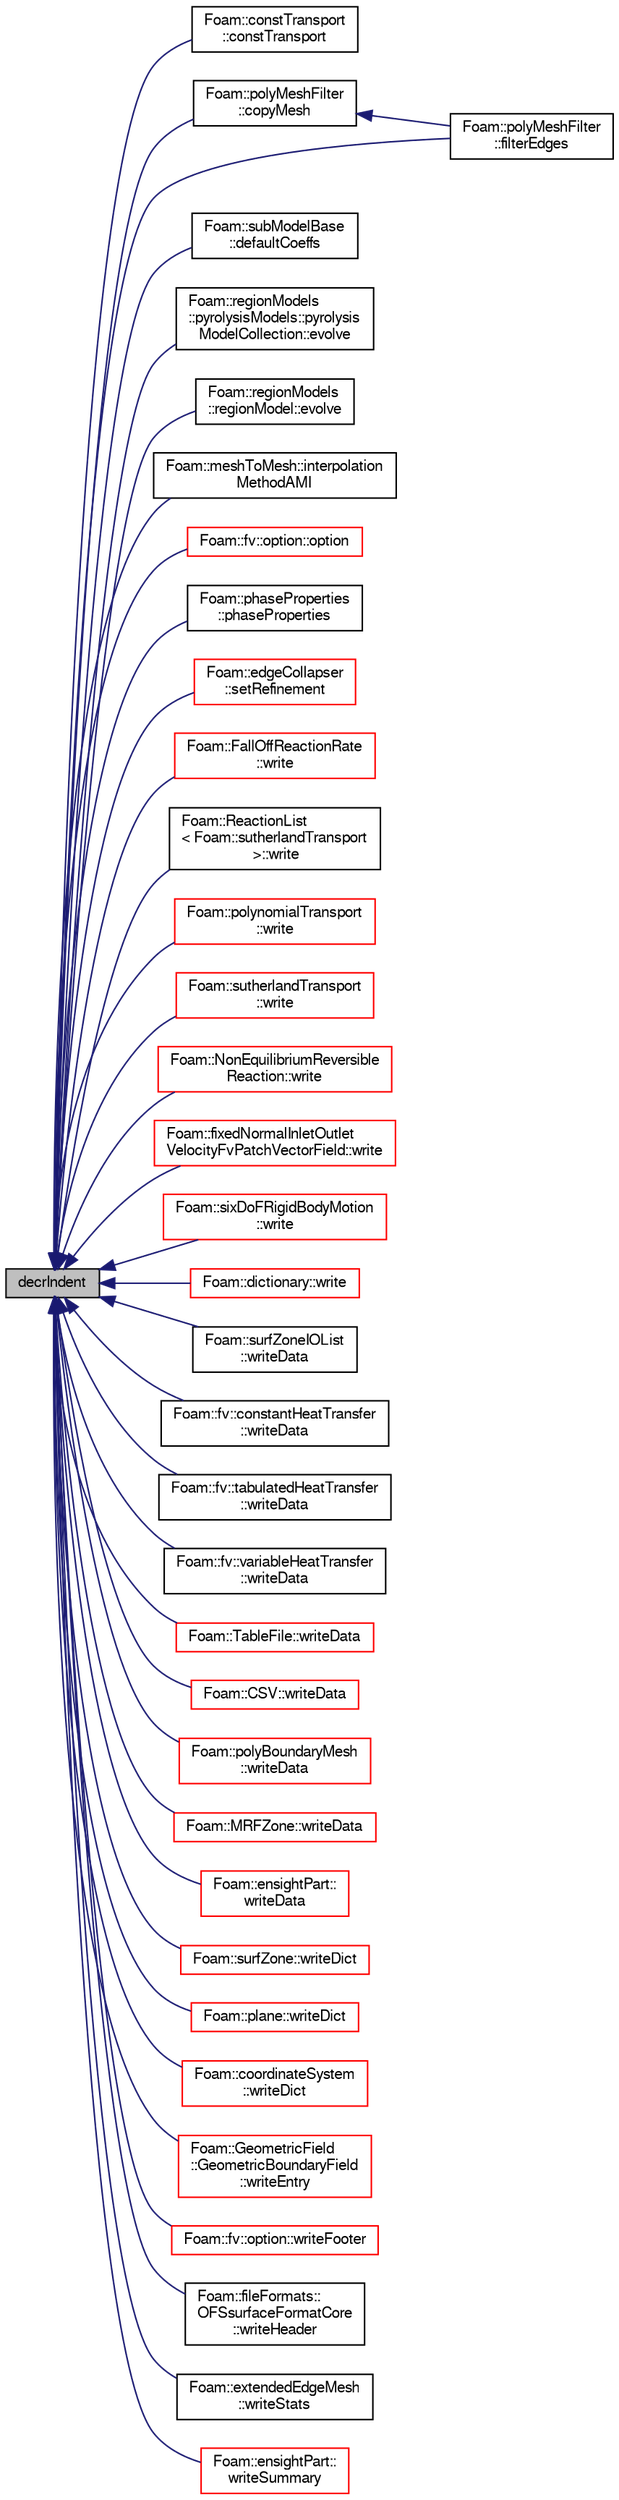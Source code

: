 digraph "decrIndent"
{
  bgcolor="transparent";
  edge [fontname="FreeSans",fontsize="10",labelfontname="FreeSans",labelfontsize="10"];
  node [fontname="FreeSans",fontsize="10",shape=record];
  rankdir="LR";
  Node21944 [label="decrIndent",height=0.2,width=0.4,color="black", fillcolor="grey75", style="filled", fontcolor="black"];
  Node21944 -> Node21945 [dir="back",color="midnightblue",fontsize="10",style="solid",fontname="FreeSans"];
  Node21945 [label="Foam::constTransport\l::constTransport",height=0.2,width=0.4,color="black",URL="$a30394.html#a82f6d2852c01dadf31823085c94ab7fd",tooltip="Construct from dictionary. "];
  Node21944 -> Node21946 [dir="back",color="midnightblue",fontsize="10",style="solid",fontname="FreeSans"];
  Node21946 [label="Foam::polyMeshFilter\l::copyMesh",height=0.2,width=0.4,color="black",URL="$a21598.html#a6d46f578539dd45f89a6ea89738c75b5",tooltip="Return a copy of an fvMesh. "];
  Node21946 -> Node21947 [dir="back",color="midnightblue",fontsize="10",style="solid",fontname="FreeSans"];
  Node21947 [label="Foam::polyMeshFilter\l::filterEdges",height=0.2,width=0.4,color="black",URL="$a21598.html#ad478c9d800707f297552317d2f03cbce",tooltip="Filter edges only. "];
  Node21944 -> Node21948 [dir="back",color="midnightblue",fontsize="10",style="solid",fontname="FreeSans"];
  Node21948 [label="Foam::subModelBase\l::defaultCoeffs",height=0.2,width=0.4,color="black",URL="$a28266.html#adbd106106c3d31b13d1a43c49c95d99e",tooltip="Returns true if defaultCoeffs is true and outputs on printMsg. "];
  Node21944 -> Node21949 [dir="back",color="midnightblue",fontsize="10",style="solid",fontname="FreeSans"];
  Node21949 [label="Foam::regionModels\l::pyrolysisModels::pyrolysis\lModelCollection::evolve",height=0.2,width=0.4,color="black",URL="$a28974.html#a9e3bb886209d951167cd385c1ffe0b00",tooltip="Evolve regions. "];
  Node21944 -> Node21950 [dir="back",color="midnightblue",fontsize="10",style="solid",fontname="FreeSans"];
  Node21950 [label="Foam::regionModels\l::regionModel::evolve",height=0.2,width=0.4,color="black",URL="$a28998.html#a9e3bb886209d951167cd385c1ffe0b00",tooltip="Main driver routing to evolve the region - calls other evolves. "];
  Node21944 -> Node21947 [dir="back",color="midnightblue",fontsize="10",style="solid",fontname="FreeSans"];
  Node21944 -> Node21951 [dir="back",color="midnightblue",fontsize="10",style="solid",fontname="FreeSans"];
  Node21951 [label="Foam::meshToMesh::interpolation\lMethodAMI",height=0.2,width=0.4,color="black",URL="$a29254.html#aef7049b730f1c37232e66c147569b92b",tooltip="Conversion between mesh and patch interpolation methods. "];
  Node21944 -> Node21952 [dir="back",color="midnightblue",fontsize="10",style="solid",fontname="FreeSans"];
  Node21952 [label="Foam::fv::option::option",height=0.2,width=0.4,color="red",URL="$a23446.html#ae8a7df41d59954162bf2d0e0f39c0aa2",tooltip="Construct from components. "];
  Node21944 -> Node21954 [dir="back",color="midnightblue",fontsize="10",style="solid",fontname="FreeSans"];
  Node21954 [label="Foam::phaseProperties\l::phaseProperties",height=0.2,width=0.4,color="black",URL="$a23954.html#a3b5b875ef8e2fad3fc424b37904a1446",tooltip="Construct from Istream. "];
  Node21944 -> Node21955 [dir="back",color="midnightblue",fontsize="10",style="solid",fontname="FreeSans"];
  Node21955 [label="Foam::edgeCollapser\l::setRefinement",height=0.2,width=0.4,color="red",URL="$a21642.html#a788f5a11a20efd0f4a6a8ab78be4efeb",tooltip="Play commands into polyTopoChange to create mesh. "];
  Node21944 -> Node21957 [dir="back",color="midnightblue",fontsize="10",style="solid",fontname="FreeSans"];
  Node21957 [label="Foam::FallOffReactionRate\l::write",height=0.2,width=0.4,color="red",URL="$a30290.html#a78cec3e4ecac4a89a3ad8d38f2ad21f5",tooltip="Write to stream. "];
  Node21944 -> Node21960 [dir="back",color="midnightblue",fontsize="10",style="solid",fontname="FreeSans"];
  Node21960 [label="Foam::ReactionList\l\< Foam::sutherlandTransport\l \>::write",height=0.2,width=0.4,color="black",URL="$a30342.html#a78cec3e4ecac4a89a3ad8d38f2ad21f5",tooltip="Write. "];
  Node21944 -> Node21961 [dir="back",color="midnightblue",fontsize="10",style="solid",fontname="FreeSans"];
  Node21961 [label="Foam::polynomialTransport\l::write",height=0.2,width=0.4,color="red",URL="$a30398.html#a78cec3e4ecac4a89a3ad8d38f2ad21f5",tooltip="Write to Ostream. "];
  Node21944 -> Node21963 [dir="back",color="midnightblue",fontsize="10",style="solid",fontname="FreeSans"];
  Node21963 [label="Foam::sutherlandTransport\l::write",height=0.2,width=0.4,color="red",URL="$a30402.html#a78cec3e4ecac4a89a3ad8d38f2ad21f5",tooltip="Write to Ostream. "];
  Node21944 -> Node21965 [dir="back",color="midnightblue",fontsize="10",style="solid",fontname="FreeSans"];
  Node21965 [label="Foam::NonEquilibriumReversible\lReaction::write",height=0.2,width=0.4,color="red",URL="$a30326.html#a293fdfec8bdfbd5c3913ab4c9f3454ff",tooltip="Write. "];
  Node21944 -> Node21967 [dir="back",color="midnightblue",fontsize="10",style="solid",fontname="FreeSans"];
  Node21967 [label="Foam::fixedNormalInletOutlet\lVelocityFvPatchVectorField::write",height=0.2,width=0.4,color="red",URL="$a22114.html#a293fdfec8bdfbd5c3913ab4c9f3454ff",tooltip="Write. "];
  Node21944 -> Node21973 [dir="back",color="midnightblue",fontsize="10",style="solid",fontname="FreeSans"];
  Node21973 [label="Foam::sixDoFRigidBodyMotion\l::write",height=0.2,width=0.4,color="red",URL="$a29530.html#a293fdfec8bdfbd5c3913ab4c9f3454ff",tooltip="Write. "];
  Node21944 -> Node21979 [dir="back",color="midnightblue",fontsize="10",style="solid",fontname="FreeSans"];
  Node21979 [label="Foam::dictionary::write",height=0.2,width=0.4,color="red",URL="$a26014.html#a88f27121631c7efb7153e9bf16759345",tooltip="Write dictionary, normally with sub-dictionary formatting. "];
  Node21944 -> Node22040 [dir="back",color="midnightblue",fontsize="10",style="solid",fontname="FreeSans"];
  Node22040 [label="Foam::surfZoneIOList\l::writeData",height=0.2,width=0.4,color="black",URL="$a29710.html#a25900c366cb0a98321899fde6c66dab7",tooltip="writeData member function required by regIOobject "];
  Node21944 -> Node22041 [dir="back",color="midnightblue",fontsize="10",style="solid",fontname="FreeSans"];
  Node22041 [label="Foam::fv::constantHeatTransfer\l::writeData",height=0.2,width=0.4,color="black",URL="$a23538.html#aba86aa54ec0b10ddd48ce308a3c6d3b2",tooltip="Write data. "];
  Node21944 -> Node22042 [dir="back",color="midnightblue",fontsize="10",style="solid",fontname="FreeSans"];
  Node22042 [label="Foam::fv::tabulatedHeatTransfer\l::writeData",height=0.2,width=0.4,color="black",URL="$a23546.html#aba86aa54ec0b10ddd48ce308a3c6d3b2",tooltip="Write data. "];
  Node21944 -> Node22043 [dir="back",color="midnightblue",fontsize="10",style="solid",fontname="FreeSans"];
  Node22043 [label="Foam::fv::variableHeatTransfer\l::writeData",height=0.2,width=0.4,color="black",URL="$a23550.html#aba86aa54ec0b10ddd48ce308a3c6d3b2",tooltip="Write data. "];
  Node21944 -> Node22044 [dir="back",color="midnightblue",fontsize="10",style="solid",fontname="FreeSans"];
  Node22044 [label="Foam::TableFile::writeData",height=0.2,width=0.4,color="red",URL="$a27678.html#a4a9a5e81ef203c89a365d47f0acc39b9",tooltip="Write in dictionary format. "];
  Node21944 -> Node22047 [dir="back",color="midnightblue",fontsize="10",style="solid",fontname="FreeSans"];
  Node22047 [label="Foam::CSV::writeData",height=0.2,width=0.4,color="red",URL="$a27658.html#a4a9a5e81ef203c89a365d47f0acc39b9",tooltip="Write in dictionary format. "];
  Node21944 -> Node22052 [dir="back",color="midnightblue",fontsize="10",style="solid",fontname="FreeSans"];
  Node22052 [label="Foam::polyBoundaryMesh\l::writeData",height=0.2,width=0.4,color="red",URL="$a27402.html#a25900c366cb0a98321899fde6c66dab7",tooltip="writeData member function required by regIOobject "];
  Node21944 -> Node22144 [dir="back",color="midnightblue",fontsize="10",style="solid",fontname="FreeSans"];
  Node22144 [label="Foam::MRFZone::writeData",height=0.2,width=0.4,color="red",URL="$a21898.html#a4a9a5e81ef203c89a365d47f0acc39b9",tooltip="Write. "];
  Node21944 -> Node22147 [dir="back",color="midnightblue",fontsize="10",style="solid",fontname="FreeSans"];
  Node22147 [label="Foam::ensightPart::\lwriteData",height=0.2,width=0.4,color="red",URL="$a21306.html#a25900c366cb0a98321899fde6c66dab7",tooltip="write reconstruction information for the object "];
  Node21944 -> Node22150 [dir="back",color="midnightblue",fontsize="10",style="solid",fontname="FreeSans"];
  Node22150 [label="Foam::surfZone::writeDict",height=0.2,width=0.4,color="red",URL="$a29706.html#a99e013320e2bb0118f0c2857a9193f62",tooltip="Write dictionary. "];
  Node21944 -> Node22154 [dir="back",color="midnightblue",fontsize="10",style="solid",fontname="FreeSans"];
  Node22154 [label="Foam::plane::writeDict",height=0.2,width=0.4,color="red",URL="$a27570.html#a99e013320e2bb0118f0c2857a9193f62",tooltip="Write to dictionary. "];
  Node21944 -> Node22158 [dir="back",color="midnightblue",fontsize="10",style="solid",fontname="FreeSans"];
  Node22158 [label="Foam::coordinateSystem\l::writeDict",height=0.2,width=0.4,color="red",URL="$a25010.html#acd00d170fc7b688eda1a193a0d68f205",tooltip="Write dictionary. "];
  Node21944 -> Node22163 [dir="back",color="midnightblue",fontsize="10",style="solid",fontname="FreeSans"];
  Node22163 [label="Foam::GeometricField\l::GeometricBoundaryField\l::writeEntry",height=0.2,width=0.4,color="red",URL="$a26514.html#a7c03447f7f0471351fe57a41b62c8686",tooltip="Write boundary field as dictionary entry. "];
  Node21944 -> Node22172 [dir="back",color="midnightblue",fontsize="10",style="solid",fontname="FreeSans"];
  Node22172 [label="Foam::fv::option::writeFooter",height=0.2,width=0.4,color="red",URL="$a23446.html#a94c620bc4cd5177b486d13c247ccc752",tooltip="Write the source footer information. "];
  Node21944 -> Node22174 [dir="back",color="midnightblue",fontsize="10",style="solid",fontname="FreeSans"];
  Node22174 [label="Foam::fileFormats::\lOFSsurfaceFormatCore\l::writeHeader",height=0.2,width=0.4,color="black",URL="$a29622.html#a760516c113bf165b41313f58e9d6689d",tooltip="Write header information and surfZoneList. "];
  Node21944 -> Node22175 [dir="back",color="midnightblue",fontsize="10",style="solid",fontname="FreeSans"];
  Node22175 [label="Foam::extendedEdgeMesh\l::writeStats",height=0.2,width=0.4,color="black",URL="$a21786.html#abcdb99a5c0073642de36f2a8b03e92c2",tooltip="Dump some information. "];
  Node21944 -> Node22149 [dir="back",color="midnightblue",fontsize="10",style="solid",fontname="FreeSans"];
  Node22149 [label="Foam::ensightPart::\lwriteSummary",height=0.2,width=0.4,color="red",URL="$a21306.html#a5be9e99101b9e3b0c97c7c94ceb0f5d3",tooltip="write summary information about the object "];
}
